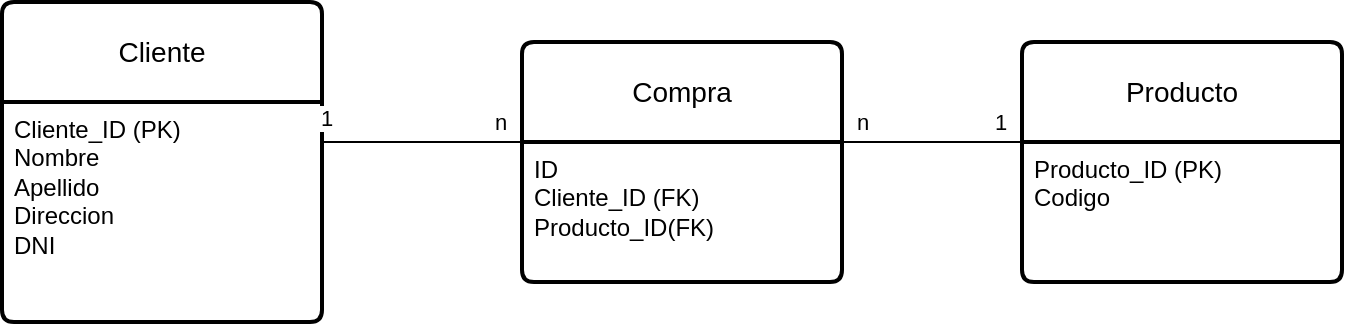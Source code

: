 <mxfile version="24.2.2" type="device">
  <diagram id="R2lEEEUBdFMjLlhIrx00" name="Page-1">
    <mxGraphModel dx="731" dy="744" grid="1" gridSize="10" guides="1" tooltips="1" connect="1" arrows="1" fold="1" page="1" pageScale="1" pageWidth="850" pageHeight="1100" math="0" shadow="0" extFonts="Permanent Marker^https://fonts.googleapis.com/css?family=Permanent+Marker">
      <root>
        <mxCell id="0" />
        <mxCell id="1" parent="0" />
        <mxCell id="M3E8qOzE-T0-WnazmGKJ-1" value="Cliente" style="swimlane;childLayout=stackLayout;horizontal=1;startSize=50;horizontalStack=0;rounded=1;fontSize=14;fontStyle=0;strokeWidth=2;resizeParent=0;resizeLast=1;shadow=0;dashed=0;align=center;arcSize=4;whiteSpace=wrap;html=1;" parent="1" vertex="1">
          <mxGeometry x="170" y="130" width="160" height="160" as="geometry" />
        </mxCell>
        <mxCell id="M3E8qOzE-T0-WnazmGKJ-2" value="&lt;div&gt;Cliente_ID (PK)&lt;/div&gt;&lt;div&gt;Nombre&lt;/div&gt;&lt;div&gt;Apellido&lt;/div&gt;&lt;div&gt;Direccion&lt;/div&gt;&lt;div&gt;DNI&lt;br&gt;&lt;/div&gt;" style="align=left;strokeColor=none;fillColor=none;spacingLeft=4;fontSize=12;verticalAlign=top;resizable=0;rotatable=0;part=1;html=1;" parent="M3E8qOzE-T0-WnazmGKJ-1" vertex="1">
          <mxGeometry y="50" width="160" height="110" as="geometry" />
        </mxCell>
        <mxCell id="M3E8qOzE-T0-WnazmGKJ-7" style="edgeStyle=orthogonalEdgeStyle;rounded=0;orthogonalLoop=1;jettySize=auto;html=1;entryX=1;entryY=0.5;entryDx=0;entryDy=0;endArrow=none;endFill=0;" parent="1" source="M3E8qOzE-T0-WnazmGKJ-3" target="M3E8qOzE-T0-WnazmGKJ-1" edge="1">
          <mxGeometry relative="1" as="geometry">
            <Array as="points">
              <mxPoint x="330" y="200" />
            </Array>
          </mxGeometry>
        </mxCell>
        <mxCell id="M3E8qOzE-T0-WnazmGKJ-8" value="1" style="edgeLabel;html=1;align=center;verticalAlign=middle;resizable=0;points=[];" parent="M3E8qOzE-T0-WnazmGKJ-7" connectable="0" vertex="1">
          <mxGeometry x="0.816" y="2" relative="1" as="geometry">
            <mxPoint y="-12" as="offset" />
          </mxGeometry>
        </mxCell>
        <mxCell id="M3E8qOzE-T0-WnazmGKJ-9" value="n" style="edgeLabel;html=1;align=center;verticalAlign=middle;resizable=0;points=[];" parent="M3E8qOzE-T0-WnazmGKJ-7" connectable="0" vertex="1">
          <mxGeometry x="-0.8" relative="1" as="geometry">
            <mxPoint y="-10" as="offset" />
          </mxGeometry>
        </mxCell>
        <mxCell id="M3E8qOzE-T0-WnazmGKJ-3" value="Compra" style="swimlane;childLayout=stackLayout;horizontal=1;startSize=50;horizontalStack=0;rounded=1;fontSize=14;fontStyle=0;strokeWidth=2;resizeParent=0;resizeLast=1;shadow=0;dashed=0;align=center;arcSize=4;whiteSpace=wrap;html=1;" parent="1" vertex="1">
          <mxGeometry x="430" y="150" width="160" height="120" as="geometry" />
        </mxCell>
        <mxCell id="M3E8qOzE-T0-WnazmGKJ-4" value="&lt;div&gt;ID&lt;/div&gt;&lt;div&gt;Cliente_ID (FK)&lt;/div&gt;&lt;div&gt;Producto_ID(FK)&lt;br&gt;&lt;/div&gt;" style="align=left;strokeColor=none;fillColor=none;spacingLeft=4;fontSize=12;verticalAlign=top;resizable=0;rotatable=0;part=1;html=1;" parent="M3E8qOzE-T0-WnazmGKJ-3" vertex="1">
          <mxGeometry y="50" width="160" height="70" as="geometry" />
        </mxCell>
        <mxCell id="M3E8qOzE-T0-WnazmGKJ-5" value="Producto" style="swimlane;childLayout=stackLayout;horizontal=1;startSize=50;horizontalStack=0;rounded=1;fontSize=14;fontStyle=0;strokeWidth=2;resizeParent=0;resizeLast=1;shadow=0;dashed=0;align=center;arcSize=4;whiteSpace=wrap;html=1;" parent="1" vertex="1">
          <mxGeometry x="680" y="150" width="160" height="120" as="geometry" />
        </mxCell>
        <mxCell id="M3E8qOzE-T0-WnazmGKJ-6" value="&lt;div&gt;Producto_ID (PK)&lt;/div&gt;&lt;div&gt;Codigo&lt;br&gt;&lt;/div&gt;" style="align=left;strokeColor=none;fillColor=none;spacingLeft=4;fontSize=12;verticalAlign=top;resizable=0;rotatable=0;part=1;html=1;" parent="M3E8qOzE-T0-WnazmGKJ-5" vertex="1">
          <mxGeometry y="50" width="160" height="70" as="geometry" />
        </mxCell>
        <mxCell id="M3E8qOzE-T0-WnazmGKJ-10" style="edgeStyle=orthogonalEdgeStyle;rounded=0;orthogonalLoop=1;jettySize=auto;html=1;entryX=0;entryY=0.5;entryDx=0;entryDy=0;endArrow=none;endFill=0;" parent="1" source="M3E8qOzE-T0-WnazmGKJ-4" target="M3E8qOzE-T0-WnazmGKJ-6" edge="1">
          <mxGeometry relative="1" as="geometry">
            <Array as="points">
              <mxPoint x="680" y="200" />
            </Array>
          </mxGeometry>
        </mxCell>
        <mxCell id="M3E8qOzE-T0-WnazmGKJ-11" value="n" style="edgeLabel;html=1;align=center;verticalAlign=middle;resizable=0;points=[];" parent="M3E8qOzE-T0-WnazmGKJ-10" connectable="0" vertex="1">
          <mxGeometry x="-0.363" y="-1" relative="1" as="geometry">
            <mxPoint x="-30" y="-11" as="offset" />
          </mxGeometry>
        </mxCell>
        <mxCell id="M3E8qOzE-T0-WnazmGKJ-12" value="1" style="edgeLabel;html=1;align=center;verticalAlign=middle;resizable=0;points=[];" parent="M3E8qOzE-T0-WnazmGKJ-10" connectable="0" vertex="1">
          <mxGeometry x="0.255" y="1" relative="1" as="geometry">
            <mxPoint y="-9" as="offset" />
          </mxGeometry>
        </mxCell>
      </root>
    </mxGraphModel>
  </diagram>
</mxfile>
